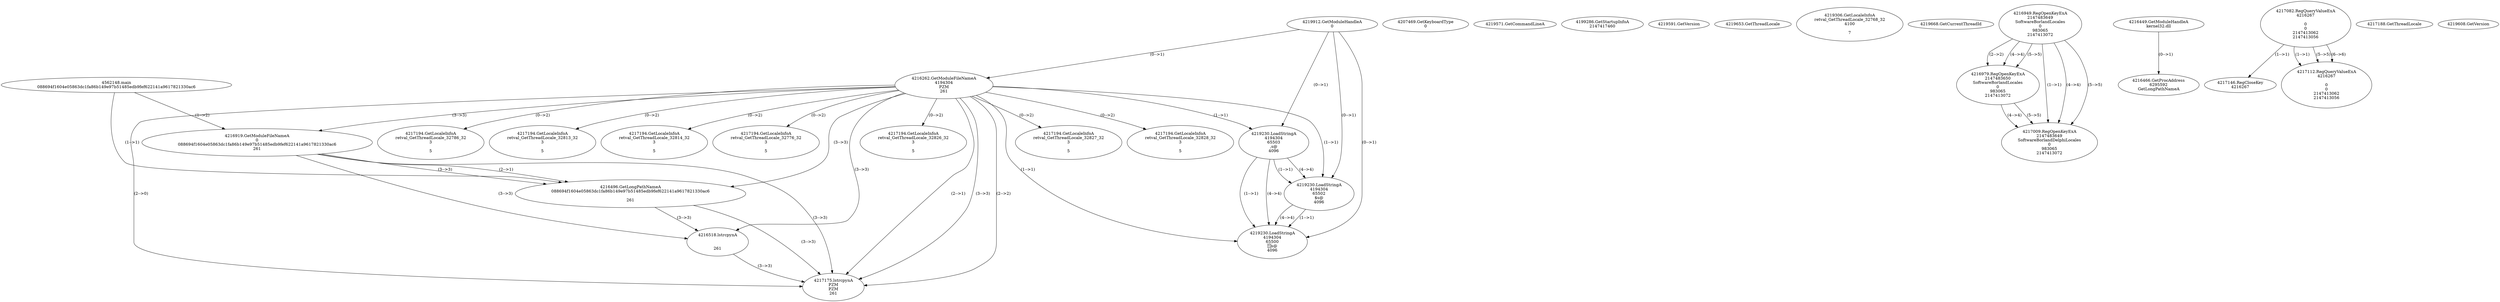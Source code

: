 // Global SCDG with merge call
digraph {
	0 [label="4562148.main
088694f1604e05863dc1fa86b149e97b51485edb9fef622141a9617821330ac6"]
	1 [label="4219912.GetModuleHandleA
0"]
	2 [label="4207469.GetKeyboardType
0"]
	3 [label="4219571.GetCommandLineA
"]
	4 [label="4199286.GetStartupInfoA
2147417460"]
	5 [label="4219591.GetVersion
"]
	6 [label="4219653.GetThreadLocale
"]
	7 [label="4219306.GetLocaleInfoA
retval_GetThreadLocale_32768_32
4100

7"]
	8 [label="4219668.GetCurrentThreadId
"]
	9 [label="4216262.GetModuleFileNameA
4194304
PZM
261"]
	1 -> 9 [label="(0-->1)"]
	10 [label="4216919.GetModuleFileNameA
0
088694f1604e05863dc1fa86b149e97b51485edb9fef622141a9617821330ac6
261"]
	0 -> 10 [label="(1-->2)"]
	9 -> 10 [label="(3-->3)"]
	11 [label="4216949.RegOpenKeyExA
2147483649
Software\Borland\Locales
0
983065
2147413072"]
	12 [label="4216979.RegOpenKeyExA
2147483650
Software\Borland\Locales
0
983065
2147413072"]
	11 -> 12 [label="(2-->2)"]
	11 -> 12 [label="(4-->4)"]
	11 -> 12 [label="(5-->5)"]
	13 [label="4216449.GetModuleHandleA
kernel32.dll"]
	14 [label="4216466.GetProcAddress
6295592
GetLongPathNameA"]
	13 -> 14 [label="(0-->1)"]
	15 [label="4216496.GetLongPathNameA
088694f1604e05863dc1fa86b149e97b51485edb9fef622141a9617821330ac6

261"]
	0 -> 15 [label="(1-->1)"]
	10 -> 15 [label="(2-->1)"]
	9 -> 15 [label="(3-->3)"]
	10 -> 15 [label="(3-->3)"]
	16 [label="4216518.lstrcpynA


261"]
	9 -> 16 [label="(3-->3)"]
	10 -> 16 [label="(3-->3)"]
	15 -> 16 [label="(3-->3)"]
	17 [label="4217082.RegQueryValueExA
4216267

0
0
2147413062
2147413056"]
	18 [label="4217146.RegCloseKey
4216267"]
	17 -> 18 [label="(1-->1)"]
	19 [label="4217175.lstrcpynA
PZM
PZM
261"]
	9 -> 19 [label="(2-->1)"]
	9 -> 19 [label="(2-->2)"]
	9 -> 19 [label="(3-->3)"]
	10 -> 19 [label="(3-->3)"]
	15 -> 19 [label="(3-->3)"]
	16 -> 19 [label="(3-->3)"]
	9 -> 19 [label="(2-->0)"]
	20 [label="4217188.GetThreadLocale
"]
	21 [label="4217194.GetLocaleInfoA
retval_GetThreadLocale_32827_32
3

5"]
	9 -> 21 [label="(0-->2)"]
	22 [label="4219230.LoadStringA
4194304
65503
,s@
4096"]
	1 -> 22 [label="(0-->1)"]
	9 -> 22 [label="(1-->1)"]
	23 [label="4217194.GetLocaleInfoA
retval_GetThreadLocale_32828_32
3

5"]
	9 -> 23 [label="(0-->2)"]
	24 [label="4219608.GetVersion
"]
	25 [label="4217112.RegQueryValueExA
4216267

0
0
2147413062
2147413056"]
	17 -> 25 [label="(1-->1)"]
	17 -> 25 [label="(5-->5)"]
	17 -> 25 [label="(6-->6)"]
	26 [label="4217194.GetLocaleInfoA
retval_GetThreadLocale_32786_32
3

5"]
	9 -> 26 [label="(0-->2)"]
	27 [label="4219230.LoadStringA
4194304
65502
$s@
4096"]
	1 -> 27 [label="(0-->1)"]
	9 -> 27 [label="(1-->1)"]
	22 -> 27 [label="(1-->1)"]
	22 -> 27 [label="(4-->4)"]
	28 [label="4217194.GetLocaleInfoA
retval_GetThreadLocale_32813_32
3

5"]
	9 -> 28 [label="(0-->2)"]
	29 [label="4217009.RegOpenKeyExA
2147483649
Software\Borland\Delphi\Locales
0
983065
2147413072"]
	11 -> 29 [label="(1-->1)"]
	11 -> 29 [label="(4-->4)"]
	12 -> 29 [label="(4-->4)"]
	11 -> 29 [label="(5-->5)"]
	12 -> 29 [label="(5-->5)"]
	30 [label="4217194.GetLocaleInfoA
retval_GetThreadLocale_32814_32
3

5"]
	9 -> 30 [label="(0-->2)"]
	31 [label="4217194.GetLocaleInfoA
retval_GetThreadLocale_32776_32
3

5"]
	9 -> 31 [label="(0-->2)"]
	32 [label="4219230.LoadStringA
4194304
65500
s@
4096"]
	1 -> 32 [label="(0-->1)"]
	9 -> 32 [label="(1-->1)"]
	22 -> 32 [label="(1-->1)"]
	27 -> 32 [label="(1-->1)"]
	22 -> 32 [label="(4-->4)"]
	27 -> 32 [label="(4-->4)"]
	33 [label="4217194.GetLocaleInfoA
retval_GetThreadLocale_32826_32
3

5"]
	9 -> 33 [label="(0-->2)"]
}
